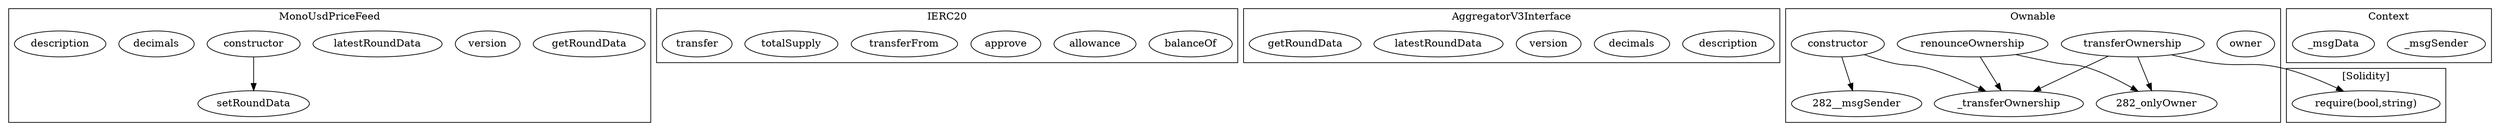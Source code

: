strict digraph {
subgraph cluster_131_MonoUsdPriceFeed {
label = "MonoUsdPriceFeed"
"131_getRoundData" [label="getRoundData"]
"131_setRoundData" [label="setRoundData"]
"131_version" [label="version"]
"131_latestRoundData" [label="latestRoundData"]
"131_constructor" [label="constructor"]
"131_decimals" [label="decimals"]
"131_description" [label="description"]
"131_constructor" -> "131_setRoundData"
}subgraph cluster_360_IERC20 {
label = "IERC20"
"360_balanceOf" [label="balanceOf"]
"360_allowance" [label="allowance"]
"360_approve" [label="approve"]
"360_transferFrom" [label="transferFrom"]
"360_totalSupply" [label="totalSupply"]
"360_transfer" [label="transfer"]
}subgraph cluster_177_AggregatorV3Interface {
label = "AggregatorV3Interface"
"177_description" [label="description"]
"177_decimals" [label="decimals"]
"177_version" [label="version"]
"177_latestRoundData" [label="latestRoundData"]
"177_getRoundData" [label="getRoundData"]
}subgraph cluster_282_Ownable {
label = "Ownable"
"282_owner" [label="owner"]
"282__transferOwnership" [label="_transferOwnership"]
"282_renounceOwnership" [label="renounceOwnership"]
"282_constructor" [label="constructor"]
"282_transferOwnership" [label="transferOwnership"]
"282_renounceOwnership" -> "282_onlyOwner"
"282_constructor" -> "282__msgSender"
"282_transferOwnership" -> "282_onlyOwner"
"282_renounceOwnership" -> "282__transferOwnership"
"282_constructor" -> "282__transferOwnership"
"282_transferOwnership" -> "282__transferOwnership"
}subgraph cluster_382_Context {
label = "Context"
"382__msgSender" [label="_msgSender"]
"382__msgData" [label="_msgData"]
}subgraph cluster_solidity {
label = "[Solidity]"
"require(bool,string)" 
"282_transferOwnership" -> "require(bool,string)"
}
}